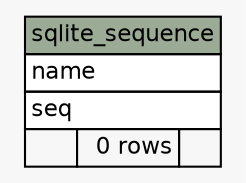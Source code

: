 // dot 2.38.0 on Linux 4.2.6-300.fc23.x86_64
// SchemaSpy rev 590
digraph "sqlite_sequence" {
  graph [
    rankdir="RL"
    bgcolor="#f7f7f7"
    nodesep="0.18"
    ranksep="0.46"
    fontname="Helvetica"
    fontsize="11"
  ];
  node [
    fontname="Helvetica"
    fontsize="11"
    shape="plaintext"
  ];
  edge [
    arrowsize="0.8"
  ];
  "sqlite_sequence" [
    label=<
    <TABLE BORDER="0" CELLBORDER="1" CELLSPACING="0" BGCOLOR="#ffffff">
      <TR><TD COLSPAN="3" BGCOLOR="#9bab96" ALIGN="CENTER">sqlite_sequence</TD></TR>
      <TR><TD PORT="name" COLSPAN="3" ALIGN="LEFT">name</TD></TR>
      <TR><TD PORT="seq" COLSPAN="3" ALIGN="LEFT">seq</TD></TR>
      <TR><TD ALIGN="LEFT" BGCOLOR="#f7f7f7">  </TD><TD ALIGN="RIGHT" BGCOLOR="#f7f7f7">0 rows</TD><TD ALIGN="RIGHT" BGCOLOR="#f7f7f7">  </TD></TR>
    </TABLE>>
    URL="tables/sqlite_sequence.html"
    tooltip="sqlite_sequence"
  ];
}
